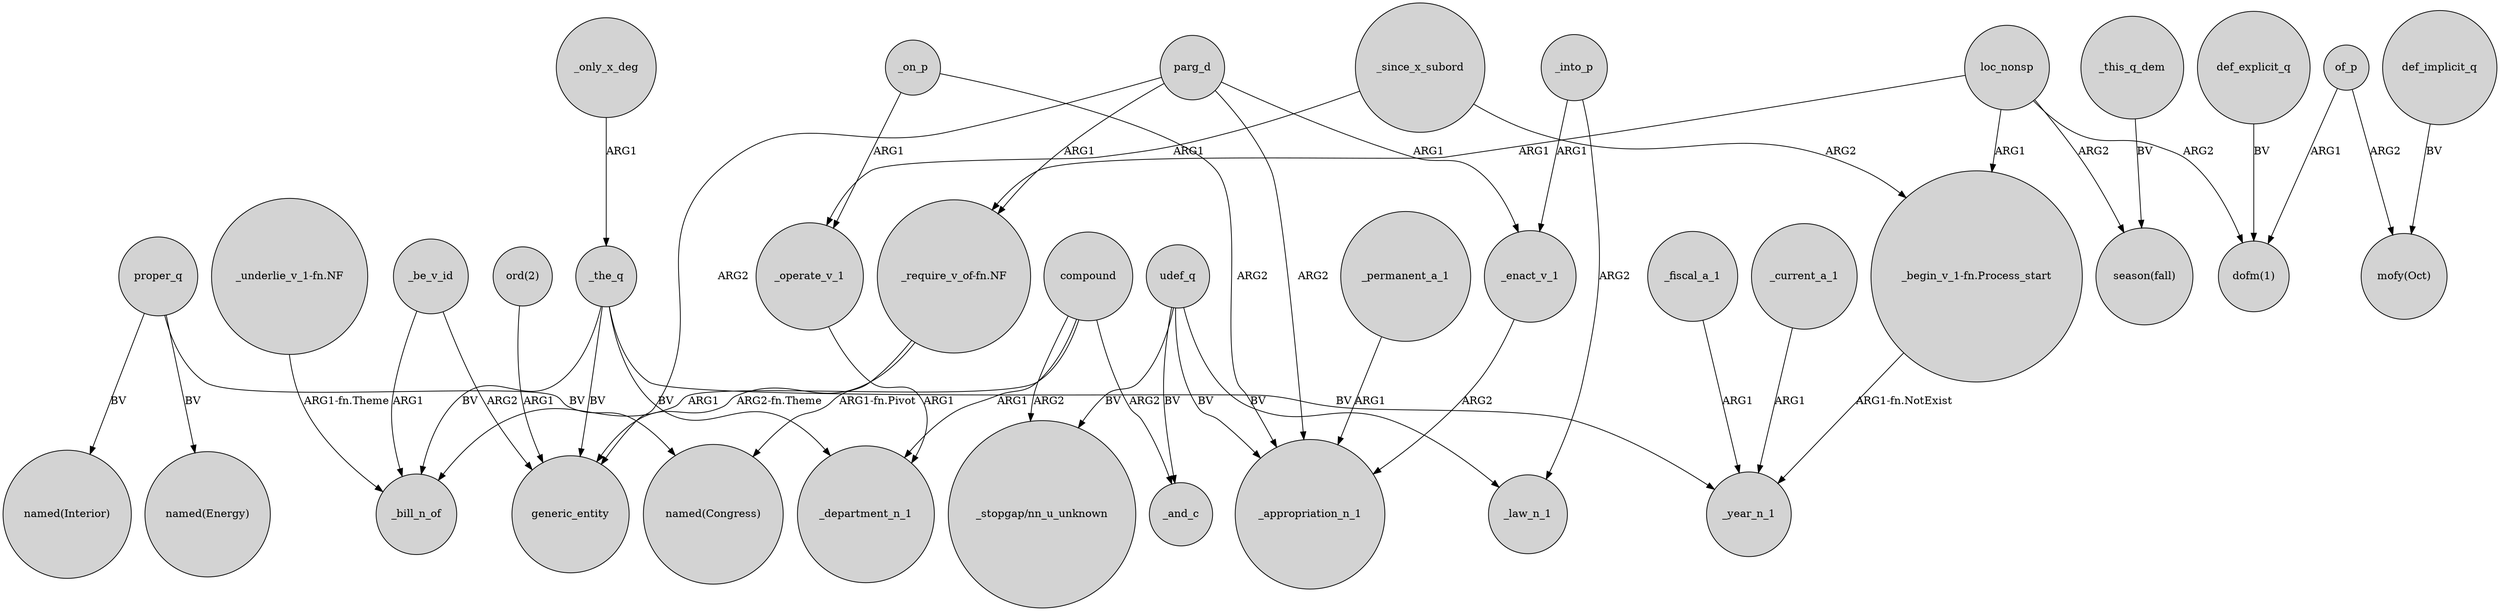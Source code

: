 digraph {
	node [shape=circle style=filled]
	proper_q -> "named(Interior)" [label=BV]
	_the_q -> _bill_n_of [label=BV]
	_the_q -> generic_entity [label=BV]
	_into_p -> _law_n_1 [label=ARG2]
	_on_p -> _appropriation_n_1 [label=ARG2]
	compound -> _bill_n_of [label=ARG1]
	def_implicit_q -> "mofy(Oct)" [label=BV]
	_into_p -> _enact_v_1 [label=ARG1]
	"_require_v_of-fn.NF" -> generic_entity [label="ARG2-fn.Theme"]
	"_require_v_of-fn.NF" -> "named(Congress)" [label="ARG1-fn.Pivot"]
	loc_nonsp -> "dofm(1)" [label=ARG2]
	parg_d -> generic_entity [label=ARG2]
	udef_q -> "_stopgap/nn_u_unknown" [label=BV]
	_current_a_1 -> _year_n_1 [label=ARG1]
	loc_nonsp -> "_require_v_of-fn.NF" [label=ARG1]
	of_p -> "mofy(Oct)" [label=ARG2]
	_since_x_subord -> "_begin_v_1-fn.Process_start" [label=ARG2]
	compound -> _department_n_1 [label=ARG1]
	udef_q -> _appropriation_n_1 [label=BV]
	udef_q -> _law_n_1 [label=BV]
	_be_v_id -> _bill_n_of [label=ARG1]
	proper_q -> "named(Energy)" [label=BV]
	_the_q -> _department_n_1 [label=BV]
	proper_q -> "named(Congress)" [label=BV]
	_be_v_id -> generic_entity [label=ARG2]
	"_begin_v_1-fn.Process_start" -> _year_n_1 [label="ARG1-fn.NotExist"]
	compound -> _and_c [label=ARG2]
	_permanent_a_1 -> _appropriation_n_1 [label=ARG1]
	_enact_v_1 -> _appropriation_n_1 [label=ARG2]
	_since_x_subord -> _operate_v_1 [label=ARG1]
	"_underlie_v_1-fn.NF" -> _bill_n_of [label="ARG1-fn.Theme"]
	"ord(2)" -> generic_entity [label=ARG1]
	_only_x_deg -> _the_q [label=ARG1]
	loc_nonsp -> "season(fall)" [label=ARG2]
	def_explicit_q -> "dofm(1)" [label=BV]
	parg_d -> "_require_v_of-fn.NF" [label=ARG1]
	_the_q -> _year_n_1 [label=BV]
	parg_d -> _enact_v_1 [label=ARG1]
	_on_p -> _operate_v_1 [label=ARG1]
	parg_d -> _appropriation_n_1 [label=ARG2]
	_fiscal_a_1 -> _year_n_1 [label=ARG1]
	_this_q_dem -> "season(fall)" [label=BV]
	udef_q -> _and_c [label=BV]
	loc_nonsp -> "_begin_v_1-fn.Process_start" [label=ARG1]
	compound -> "_stopgap/nn_u_unknown" [label=ARG2]
	_operate_v_1 -> _department_n_1 [label=ARG1]
	of_p -> "dofm(1)" [label=ARG1]
}
